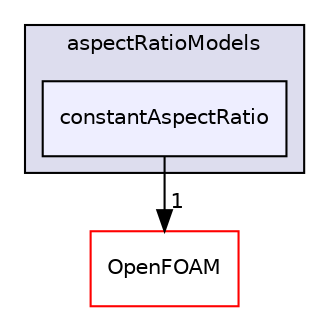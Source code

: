 digraph "src/phaseSystemModels/reactingEulerFoam/interfacialModels/aspectRatioModels/constantAspectRatio" {
  bgcolor=transparent;
  compound=true
  node [ fontsize="10", fontname="Helvetica"];
  edge [ labelfontsize="10", labelfontname="Helvetica"];
  subgraph clusterdir_988ffc8214f1b79cb3b086ce7a8911c8 {
    graph [ bgcolor="#ddddee", pencolor="black", label="aspectRatioModels" fontname="Helvetica", fontsize="10", URL="dir_988ffc8214f1b79cb3b086ce7a8911c8.html"]
  dir_e6c30838ae66defa7a0b908942b30501 [shape=box, label="constantAspectRatio", style="filled", fillcolor="#eeeeff", pencolor="black", URL="dir_e6c30838ae66defa7a0b908942b30501.html"];
  }
  dir_c5473ff19b20e6ec4dfe5c310b3778a8 [shape=box label="OpenFOAM" color="red" URL="dir_c5473ff19b20e6ec4dfe5c310b3778a8.html"];
  dir_e6c30838ae66defa7a0b908942b30501->dir_c5473ff19b20e6ec4dfe5c310b3778a8 [headlabel="1", labeldistance=1.5 headhref="dir_003073_002151.html"];
}
